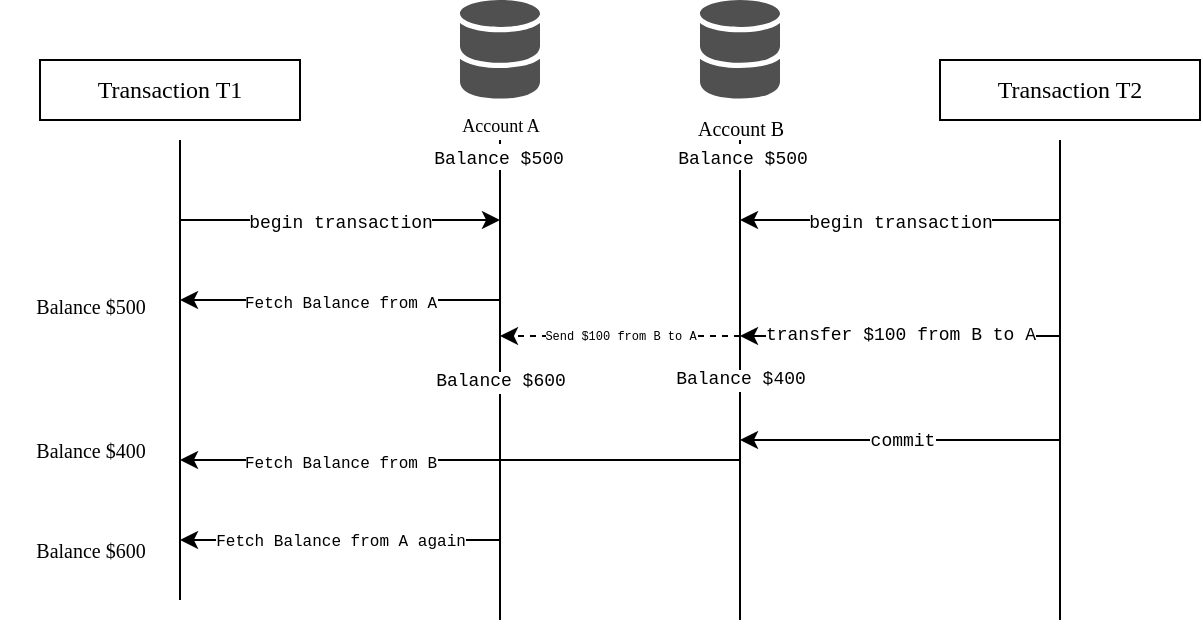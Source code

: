 <mxfile version="25.0.3">
  <diagram name="Page-1" id="4fR8Knwz0PV1LSwJ4ule">
    <mxGraphModel dx="1528" dy="394" grid="1" gridSize="10" guides="1" tooltips="1" connect="1" arrows="1" fold="1" page="1" pageScale="1" pageWidth="850" pageHeight="1100" math="0" shadow="0">
      <root>
        <mxCell id="0" />
        <mxCell id="1" parent="0" />
        <mxCell id="4bO4SZbr5IVygMqHIden-1" value="" style="endArrow=none;html=1;rounded=0;" parent="1" edge="1">
          <mxGeometry width="50" height="50" relative="1" as="geometry">
            <mxPoint x="200" y="520" as="sourcePoint" />
            <mxPoint x="200" y="280" as="targetPoint" />
          </mxGeometry>
        </mxCell>
        <mxCell id="4bO4SZbr5IVygMqHIden-42" value="&lt;font style=&quot;font-size: 9px;&quot; face=&quot;Courier New&quot;&gt;Balance $500&lt;/font&gt;" style="edgeLabel;html=1;align=center;verticalAlign=middle;resizable=0;points=[];" parent="4bO4SZbr5IVygMqHIden-1" vertex="1" connectable="0">
          <mxGeometry x="0.938" y="1" relative="1" as="geometry">
            <mxPoint as="offset" />
          </mxGeometry>
        </mxCell>
        <mxCell id="4bO4SZbr5IVygMqHIden-64" value="Balance $600" style="edgeLabel;html=1;align=center;verticalAlign=middle;resizable=0;points=[];fontFamily=Courier New;fontSize=9;" parent="4bO4SZbr5IVygMqHIden-1" vertex="1" connectable="0">
          <mxGeometry x="0.245" relative="1" as="geometry">
            <mxPoint y="30" as="offset" />
          </mxGeometry>
        </mxCell>
        <mxCell id="4bO4SZbr5IVygMqHIden-5" value="&lt;font style=&quot;font-size: 9px;&quot; face=&quot;Verdana&quot;&gt;Account A&lt;/font&gt;" style="sketch=0;shadow=0;dashed=0;html=1;strokeColor=none;fillColor=#505050;labelPosition=center;verticalLabelPosition=bottom;verticalAlign=top;outlineConnect=0;align=center;shape=mxgraph.office.databases.database_mini_2;fontSize=10;" parent="1" vertex="1">
          <mxGeometry x="180" y="210" width="40" height="50" as="geometry" />
        </mxCell>
        <mxCell id="4bO4SZbr5IVygMqHIden-40" value="" style="endArrow=none;html=1;rounded=0;" parent="1" edge="1">
          <mxGeometry width="50" height="50" relative="1" as="geometry">
            <mxPoint x="320" y="520" as="sourcePoint" />
            <mxPoint x="320" y="280" as="targetPoint" />
          </mxGeometry>
        </mxCell>
        <mxCell id="4bO4SZbr5IVygMqHIden-43" value="&lt;font style=&quot;font-size: 9px;&quot; face=&quot;Courier New&quot;&gt;Balance $500&lt;/font&gt;" style="edgeLabel;html=1;align=center;verticalAlign=middle;resizable=0;points=[];" parent="4bO4SZbr5IVygMqHIden-40" vertex="1" connectable="0">
          <mxGeometry x="0.932" y="-1" relative="1" as="geometry">
            <mxPoint as="offset" />
          </mxGeometry>
        </mxCell>
        <mxCell id="4bO4SZbr5IVygMqHIden-65" value="Balance $400" style="edgeLabel;html=1;align=center;verticalAlign=middle;resizable=0;points=[];fontFamily=Courier New;fontSize=9;" parent="4bO4SZbr5IVygMqHIden-40" vertex="1" connectable="0">
          <mxGeometry x="0.233" relative="1" as="geometry">
            <mxPoint y="28" as="offset" />
          </mxGeometry>
        </mxCell>
        <mxCell id="4bO4SZbr5IVygMqHIden-41" value="&lt;font face=&quot;Verdana&quot; style=&quot;font-size: 10px;&quot;&gt;Account B&lt;/font&gt;" style="sketch=0;shadow=0;dashed=0;html=1;strokeColor=none;fillColor=#505050;labelPosition=center;verticalLabelPosition=bottom;verticalAlign=top;outlineConnect=0;align=center;shape=mxgraph.office.databases.database_mini_2;" parent="1" vertex="1">
          <mxGeometry x="300" y="210" width="40" height="50" as="geometry" />
        </mxCell>
        <mxCell id="4bO4SZbr5IVygMqHIden-44" value="" style="endArrow=none;html=1;rounded=0;" parent="1" edge="1">
          <mxGeometry width="50" height="50" relative="1" as="geometry">
            <mxPoint x="40" y="510" as="sourcePoint" />
            <mxPoint x="40" y="280" as="targetPoint" />
          </mxGeometry>
        </mxCell>
        <mxCell id="4bO4SZbr5IVygMqHIden-45" value="" style="endArrow=none;html=1;rounded=0;" parent="1" edge="1">
          <mxGeometry width="50" height="50" relative="1" as="geometry">
            <mxPoint x="480" y="520" as="sourcePoint" />
            <mxPoint x="480" y="280" as="targetPoint" />
          </mxGeometry>
        </mxCell>
        <mxCell id="4bO4SZbr5IVygMqHIden-47" value="" style="endArrow=classic;html=1;rounded=0;" parent="1" edge="1">
          <mxGeometry width="50" height="50" relative="1" as="geometry">
            <mxPoint x="40" y="320" as="sourcePoint" />
            <mxPoint x="200" y="320" as="targetPoint" />
          </mxGeometry>
        </mxCell>
        <mxCell id="4bO4SZbr5IVygMqHIden-48" value="&lt;font style=&quot;font-size: 9px;&quot; face=&quot;Courier New&quot;&gt;begin transaction&lt;/font&gt;" style="edgeLabel;html=1;align=center;verticalAlign=middle;resizable=0;points=[];" parent="4bO4SZbr5IVygMqHIden-47" vertex="1" connectable="0">
          <mxGeometry relative="1" as="geometry">
            <mxPoint as="offset" />
          </mxGeometry>
        </mxCell>
        <mxCell id="4bO4SZbr5IVygMqHIden-49" value="" style="endArrow=classic;html=1;rounded=0;" parent="1" edge="1">
          <mxGeometry width="50" height="50" relative="1" as="geometry">
            <mxPoint x="200" y="360" as="sourcePoint" />
            <mxPoint x="40" y="360" as="targetPoint" />
          </mxGeometry>
        </mxCell>
        <mxCell id="4bO4SZbr5IVygMqHIden-50" value="&lt;font style=&quot;font-size: 8px;&quot; face=&quot;Courier New&quot;&gt;Fetch Balance from A&lt;br&gt;&lt;/font&gt;" style="edgeLabel;html=1;align=center;verticalAlign=middle;resizable=0;points=[];" parent="4bO4SZbr5IVygMqHIden-49" vertex="1" connectable="0">
          <mxGeometry relative="1" as="geometry">
            <mxPoint as="offset" />
          </mxGeometry>
        </mxCell>
        <mxCell id="4bO4SZbr5IVygMqHIden-51" value="&lt;font style=&quot;font-size: 10px;&quot; face=&quot;Verdana&quot;&gt;Balance $500&lt;/font&gt;" style="text;html=1;align=center;verticalAlign=middle;resizable=0;points=[];autosize=1;strokeColor=none;fillColor=none;" parent="1" vertex="1">
          <mxGeometry x="-50" y="348" width="90" height="30" as="geometry" />
        </mxCell>
        <mxCell id="4bO4SZbr5IVygMqHIden-54" value="" style="endArrow=classic;html=1;rounded=0;" parent="1" edge="1">
          <mxGeometry width="50" height="50" relative="1" as="geometry">
            <mxPoint x="480" y="320" as="sourcePoint" />
            <mxPoint x="320" y="320" as="targetPoint" />
          </mxGeometry>
        </mxCell>
        <mxCell id="4bO4SZbr5IVygMqHIden-55" value="&lt;font style=&quot;font-size: 9px;&quot; face=&quot;Courier New&quot;&gt;begin transaction&lt;/font&gt;" style="edgeLabel;html=1;align=center;verticalAlign=middle;resizable=0;points=[];" parent="4bO4SZbr5IVygMqHIden-54" vertex="1" connectable="0">
          <mxGeometry relative="1" as="geometry">
            <mxPoint as="offset" />
          </mxGeometry>
        </mxCell>
        <mxCell id="4bO4SZbr5IVygMqHIden-56" value="&lt;font face=&quot;Verdana&quot;&gt;Transaction T1&lt;/font&gt;" style="text;align=center;html=1;verticalAlign=middle;whiteSpace=wrap;rounded=0;fillColor=default;strokeColor=default;" parent="1" vertex="1">
          <mxGeometry x="-30" y="240" width="130" height="30" as="geometry" />
        </mxCell>
        <mxCell id="4bO4SZbr5IVygMqHIden-57" value="&lt;font face=&quot;Verdana&quot;&gt;Transaction T2&lt;/font&gt;" style="text;align=center;html=1;verticalAlign=middle;whiteSpace=wrap;rounded=0;fillColor=default;strokeColor=default;" parent="1" vertex="1">
          <mxGeometry x="420" y="240" width="130" height="30" as="geometry" />
        </mxCell>
        <mxCell id="4bO4SZbr5IVygMqHIden-58" value="" style="endArrow=classic;html=1;rounded=0;" parent="1" edge="1">
          <mxGeometry width="50" height="50" relative="1" as="geometry">
            <mxPoint x="480" y="378" as="sourcePoint" />
            <mxPoint x="320" y="378" as="targetPoint" />
          </mxGeometry>
        </mxCell>
        <mxCell id="4bO4SZbr5IVygMqHIden-59" value="transfer $100 from B to A" style="edgeLabel;html=1;align=center;verticalAlign=middle;resizable=0;points=[];fontFamily=Courier New;fontSize=9;" parent="4bO4SZbr5IVygMqHIden-58" vertex="1" connectable="0">
          <mxGeometry relative="1" as="geometry">
            <mxPoint as="offset" />
          </mxGeometry>
        </mxCell>
        <mxCell id="4bO4SZbr5IVygMqHIden-61" value="" style="endArrow=classic;html=1;rounded=0;dashed=1;" parent="1" edge="1">
          <mxGeometry width="50" height="50" relative="1" as="geometry">
            <mxPoint x="320" y="378" as="sourcePoint" />
            <mxPoint x="200" y="378" as="targetPoint" />
          </mxGeometry>
        </mxCell>
        <mxCell id="4bO4SZbr5IVygMqHIden-62" value="Send $100 from B to A" style="edgeLabel;html=1;align=center;verticalAlign=middle;resizable=0;points=[];fontFamily=Courier New;fontSize=6;" parent="4bO4SZbr5IVygMqHIden-61" vertex="1" connectable="0">
          <mxGeometry x="0.002" relative="1" as="geometry">
            <mxPoint as="offset" />
          </mxGeometry>
        </mxCell>
        <mxCell id="4bO4SZbr5IVygMqHIden-68" value="" style="endArrow=classic;html=1;rounded=0;" parent="1" edge="1">
          <mxGeometry width="50" height="50" relative="1" as="geometry">
            <mxPoint x="320" y="440" as="sourcePoint" />
            <mxPoint x="40" y="440" as="targetPoint" />
          </mxGeometry>
        </mxCell>
        <mxCell id="4bO4SZbr5IVygMqHIden-69" value="&lt;font style=&quot;font-size: 8px;&quot; face=&quot;Courier New&quot;&gt;Fetch Balance from B&lt;/font&gt;" style="edgeLabel;html=1;align=center;verticalAlign=middle;resizable=0;points=[];fontSize=10;" parent="4bO4SZbr5IVygMqHIden-68" vertex="1" connectable="0">
          <mxGeometry x="0.602" y="-2" relative="1" as="geometry">
            <mxPoint x="24" y="2" as="offset" />
          </mxGeometry>
        </mxCell>
        <mxCell id="4bO4SZbr5IVygMqHIden-70" value="&lt;font style=&quot;font-size: 10px;&quot; face=&quot;Verdana&quot;&gt;Balance $400&lt;/font&gt;" style="text;html=1;align=center;verticalAlign=middle;resizable=0;points=[];autosize=1;strokeColor=none;fillColor=none;" parent="1" vertex="1">
          <mxGeometry x="-50" y="420" width="90" height="30" as="geometry" />
        </mxCell>
        <mxCell id="2ohPTDW-DqrYTsud0PcT-1" value="" style="endArrow=classic;html=1;rounded=0;fontFamily=Courier New;fontSize=10;" edge="1" parent="1">
          <mxGeometry width="50" height="50" relative="1" as="geometry">
            <mxPoint x="200" y="480" as="sourcePoint" />
            <mxPoint x="40" y="480" as="targetPoint" />
          </mxGeometry>
        </mxCell>
        <mxCell id="2ohPTDW-DqrYTsud0PcT-4" value="&lt;font style=&quot;font-size: 8px;&quot; face=&quot;Courier New&quot;&gt;Fetch Balance from A again&lt;/font&gt;" style="edgeLabel;html=1;align=center;verticalAlign=middle;resizable=0;points=[];" vertex="1" connectable="0" parent="2ohPTDW-DqrYTsud0PcT-1">
          <mxGeometry x="-0.328" y="-1" relative="1" as="geometry">
            <mxPoint x="-26" as="offset" />
          </mxGeometry>
        </mxCell>
        <mxCell id="2ohPTDW-DqrYTsud0PcT-5" value="&lt;font style=&quot;font-size: 10px;&quot; face=&quot;Verdana&quot;&gt;Balance $600&lt;/font&gt;" style="text;html=1;align=center;verticalAlign=middle;resizable=0;points=[];autosize=1;strokeColor=none;fillColor=none;" vertex="1" parent="1">
          <mxGeometry x="-50" y="470" width="90" height="30" as="geometry" />
        </mxCell>
        <mxCell id="2ohPTDW-DqrYTsud0PcT-7" value="" style="endArrow=classic;html=1;rounded=0;" edge="1" parent="1">
          <mxGeometry width="50" height="50" relative="1" as="geometry">
            <mxPoint x="480" y="430" as="sourcePoint" />
            <mxPoint x="320" y="430" as="targetPoint" />
          </mxGeometry>
        </mxCell>
        <mxCell id="2ohPTDW-DqrYTsud0PcT-8" value="&lt;font face=&quot;Courier New&quot; style=&quot;font-size: 9px;&quot;&gt;commit&lt;/font&gt;" style="edgeLabel;html=1;align=center;verticalAlign=middle;resizable=0;points=[];" vertex="1" connectable="0" parent="2ohPTDW-DqrYTsud0PcT-7">
          <mxGeometry x="0.357" y="-1" relative="1" as="geometry">
            <mxPoint x="29" as="offset" />
          </mxGeometry>
        </mxCell>
      </root>
    </mxGraphModel>
  </diagram>
</mxfile>
